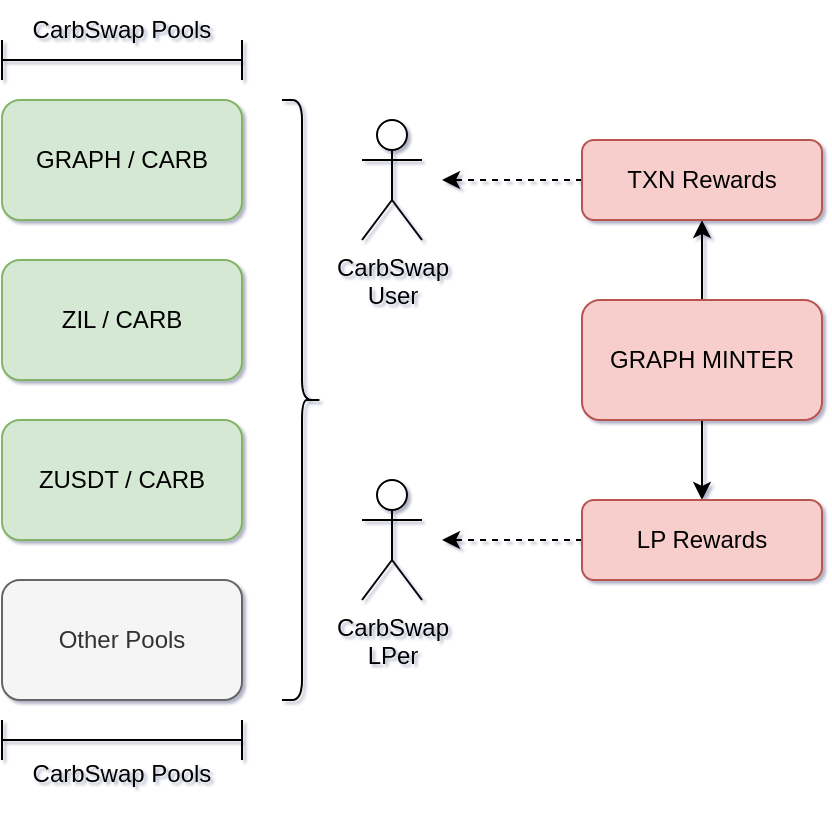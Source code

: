 <mxfile version="16.2.2" type="github">
  <diagram id="SXav6wTVjm6T2SrGScyL" name="Page-1">
    <mxGraphModel dx="2115" dy="621" grid="1" gridSize="10" guides="1" tooltips="1" connect="1" arrows="1" fold="1" page="1" pageScale="1" pageWidth="1169" pageHeight="827" math="0" shadow="1">
      <root>
        <mxCell id="0" />
        <mxCell id="1" parent="0" />
        <mxCell id="MCO4oEbckZnSG91TUfwP-11" value="GRAPH / CARB" style="rounded=1;whiteSpace=wrap;html=1;fillColor=#d5e8d4;strokeColor=#82b366;" parent="1" vertex="1">
          <mxGeometry x="-560" y="260" width="120" height="60" as="geometry" />
        </mxCell>
        <mxCell id="MCO4oEbckZnSG91TUfwP-12" value="ZIL / CARB" style="rounded=1;whiteSpace=wrap;html=1;fillColor=#d5e8d4;strokeColor=#82b366;" parent="1" vertex="1">
          <mxGeometry x="-560" y="340" width="120" height="60" as="geometry" />
        </mxCell>
        <mxCell id="MCO4oEbckZnSG91TUfwP-13" value="ZUSDT / CARB" style="rounded=1;whiteSpace=wrap;html=1;fillColor=#d5e8d4;strokeColor=#82b366;" parent="1" vertex="1">
          <mxGeometry x="-560" y="420" width="120" height="60" as="geometry" />
        </mxCell>
        <mxCell id="MCO4oEbckZnSG91TUfwP-14" value="Other Pools" style="rounded=1;whiteSpace=wrap;html=1;fillColor=#f5f5f5;strokeColor=#666666;fontColor=#333333;" parent="1" vertex="1">
          <mxGeometry x="-560" y="500" width="120" height="60" as="geometry" />
        </mxCell>
        <mxCell id="MCO4oEbckZnSG91TUfwP-30" value="" style="shape=crossbar;whiteSpace=wrap;html=1;rounded=1;" parent="1" vertex="1">
          <mxGeometry x="-560" y="570" width="120" height="20" as="geometry" />
        </mxCell>
        <mxCell id="MCO4oEbckZnSG91TUfwP-31" value="" style="shape=crossbar;whiteSpace=wrap;html=1;rounded=1;" parent="1" vertex="1">
          <mxGeometry x="-560" y="230" width="120" height="20" as="geometry" />
        </mxCell>
        <mxCell id="MCO4oEbckZnSG91TUfwP-32" value="CarbSwap Pools" style="text;html=1;strokeColor=none;fillColor=none;align=center;verticalAlign=middle;whiteSpace=wrap;rounded=0;" parent="1" vertex="1">
          <mxGeometry x="-555" y="582" width="110" height="30" as="geometry" />
        </mxCell>
        <mxCell id="MCO4oEbckZnSG91TUfwP-33" value="CarbSwap Pools" style="text;html=1;strokeColor=none;fillColor=none;align=center;verticalAlign=middle;whiteSpace=wrap;rounded=0;" parent="1" vertex="1">
          <mxGeometry x="-555" y="210" width="110" height="30" as="geometry" />
        </mxCell>
        <mxCell id="hy4OhUEkCoSjXJdkK4bs-3" value="" style="shape=curlyBracket;whiteSpace=wrap;html=1;rounded=1;flipH=1;" parent="1" vertex="1">
          <mxGeometry x="-420" y="260" width="20" height="300" as="geometry" />
        </mxCell>
        <mxCell id="hy4OhUEkCoSjXJdkK4bs-13" style="edgeStyle=orthogonalEdgeStyle;rounded=0;orthogonalLoop=1;jettySize=auto;html=1;exitX=0.5;exitY=0;exitDx=0;exitDy=0;entryX=0.5;entryY=1;entryDx=0;entryDy=0;" parent="1" source="hy4OhUEkCoSjXJdkK4bs-4" target="hy4OhUEkCoSjXJdkK4bs-5" edge="1">
          <mxGeometry relative="1" as="geometry" />
        </mxCell>
        <mxCell id="hy4OhUEkCoSjXJdkK4bs-14" style="edgeStyle=orthogonalEdgeStyle;rounded=0;orthogonalLoop=1;jettySize=auto;html=1;exitX=0.5;exitY=1;exitDx=0;exitDy=0;entryX=0.5;entryY=0;entryDx=0;entryDy=0;" parent="1" source="hy4OhUEkCoSjXJdkK4bs-4" target="hy4OhUEkCoSjXJdkK4bs-6" edge="1">
          <mxGeometry relative="1" as="geometry" />
        </mxCell>
        <mxCell id="hy4OhUEkCoSjXJdkK4bs-4" value="GRAPH MINTER" style="rounded=1;whiteSpace=wrap;html=1;fillColor=#f8cecc;strokeColor=#b85450;" parent="1" vertex="1">
          <mxGeometry x="-270" y="360" width="120" height="60" as="geometry" />
        </mxCell>
        <mxCell id="hy4OhUEkCoSjXJdkK4bs-11" style="edgeStyle=orthogonalEdgeStyle;rounded=0;orthogonalLoop=1;jettySize=auto;html=1;exitX=0;exitY=0.5;exitDx=0;exitDy=0;dashed=1;" parent="1" source="hy4OhUEkCoSjXJdkK4bs-5" edge="1">
          <mxGeometry relative="1" as="geometry">
            <mxPoint x="-340" y="300" as="targetPoint" />
          </mxGeometry>
        </mxCell>
        <mxCell id="hy4OhUEkCoSjXJdkK4bs-5" value="TXN Rewards" style="rounded=1;whiteSpace=wrap;html=1;fillColor=#f8cecc;strokeColor=#b85450;" parent="1" vertex="1">
          <mxGeometry x="-270" y="280" width="120" height="40" as="geometry" />
        </mxCell>
        <mxCell id="hy4OhUEkCoSjXJdkK4bs-12" style="edgeStyle=orthogonalEdgeStyle;rounded=0;orthogonalLoop=1;jettySize=auto;html=1;exitX=0;exitY=0.5;exitDx=0;exitDy=0;dashed=1;" parent="1" source="hy4OhUEkCoSjXJdkK4bs-6" edge="1">
          <mxGeometry relative="1" as="geometry">
            <mxPoint x="-340" y="480" as="targetPoint" />
          </mxGeometry>
        </mxCell>
        <mxCell id="hy4OhUEkCoSjXJdkK4bs-6" value="LP Rewards" style="rounded=1;whiteSpace=wrap;html=1;fillColor=#f8cecc;strokeColor=#b85450;" parent="1" vertex="1">
          <mxGeometry x="-270" y="460" width="120" height="40" as="geometry" />
        </mxCell>
        <mxCell id="hy4OhUEkCoSjXJdkK4bs-9" value="CarbSwap&lt;br&gt;User" style="shape=umlActor;verticalLabelPosition=bottom;verticalAlign=top;html=1;outlineConnect=0;" parent="1" vertex="1">
          <mxGeometry x="-380" y="270" width="30" height="60" as="geometry" />
        </mxCell>
        <mxCell id="hy4OhUEkCoSjXJdkK4bs-10" value="CarbSwap&lt;br&gt;LPer" style="shape=umlActor;verticalLabelPosition=bottom;verticalAlign=top;html=1;outlineConnect=0;" parent="1" vertex="1">
          <mxGeometry x="-380" y="450" width="30" height="60" as="geometry" />
        </mxCell>
      </root>
    </mxGraphModel>
  </diagram>
</mxfile>
